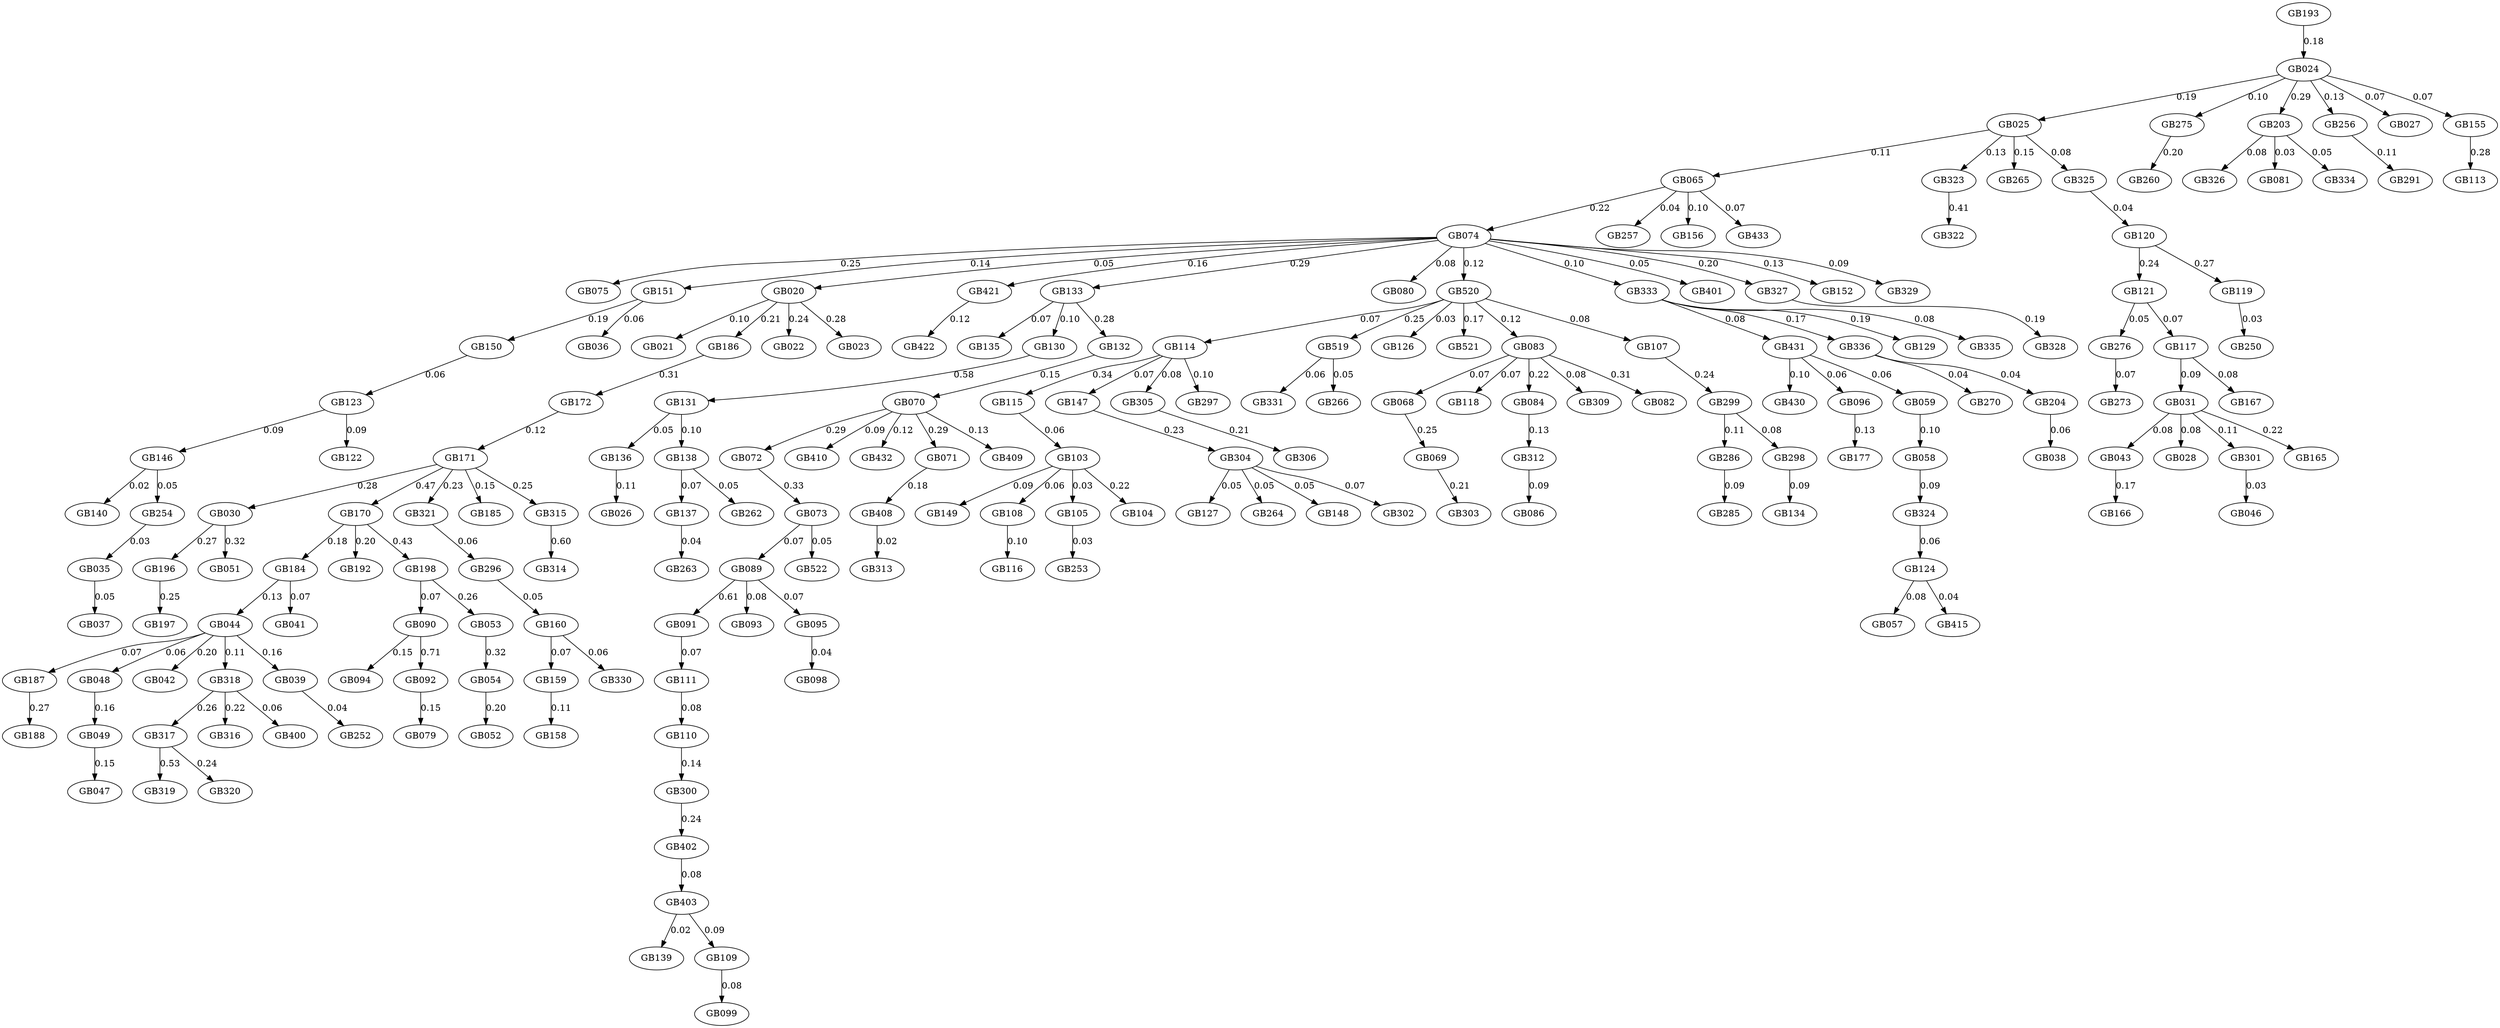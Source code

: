 digraph G {
   GB091 -> GB111 [label="0.07"];
   GB090 -> GB094 [label="0.15"];
   GB276 -> GB273 [label="0.07"];
   GB114 -> GB115 [label="0.34"];
   GB025 -> GB065 [label="0.11"];
   GB074 -> GB075 [label="0.25"];
   GB304 -> GB127 [label="0.05"];
   GB092 -> GB079 [label="0.15"];
   GB024 -> GB275 [label="0.10"];
   GB403 -> GB139 [label="0.02"];
   GB151 -> GB150 [label="0.19"];
   GB150 -> GB123 [label="0.06"];
   GB111 -> GB110 [label="0.08"];
   GB043 -> GB166 [label="0.17"];
   GB068 -> GB069 [label="0.25"];
   GB519 -> GB331 [label="0.06"];
   GB431 -> GB430 [label="0.10"];
   GB044 -> GB187 [label="0.07"];
   GB159 -> GB158 [label="0.11"];
   GB024 -> GB203 [label="0.29"];
   GB074 -> GB020 [label="0.05"];
   GB115 -> GB103 [label="0.06"];
   GB146 -> GB140 [label="0.02"];
   GB286 -> GB285 [label="0.09"];
   GB151 -> GB036 [label="0.06"];
   GB070 -> GB072 [label="0.29"];
   GB431 -> GB096 [label="0.06"];
   GB044 -> GB048 [label="0.06"];
   GB421 -> GB422 [label="0.12"];
   GB090 -> GB092 [label="0.71"];
   GB020 -> GB021 [label="0.10"];
   GB031 -> GB028 [label="0.08"];
   GB089 -> GB093 [label="0.08"];
   GB070 -> GB410 [label="0.09"];
   GB117 -> GB167 [label="0.08"];
   GB114 -> GB147 [label="0.07"];
   GB519 -> GB266 [label="0.05"];
   GB133 -> GB135 [label="0.07"];
   GB074 -> GB080 [label="0.08"];
   GB070 -> GB432 [label="0.12"];
   GB131 -> GB136 [label="0.05"];
   GB121 -> GB117 [label="0.07"];
   GB301 -> GB046 [label="0.03"];
   GB147 -> GB304 [label="0.23"];
   GB520 -> GB519 [label="0.25"];
   GB058 -> GB324 [label="0.09"];
   GB103 -> GB149 [label="0.09"];
   GB138 -> GB137 [label="0.07"];
   GB044 -> GB042 [label="0.20"];
   GB096 -> GB177 [label="0.13"];
   GB108 -> GB116 [label="0.10"];
   GB095 -> GB098 [label="0.04"];
   GB171 -> GB030 [label="0.28"];
   GB408 -> GB313 [label="0.02"];
   GB304 -> GB264 [label="0.05"];
   GB103 -> GB105 [label="0.03"];
   GB184 -> GB044 [label="0.13"];
   GB133 -> GB130 [label="0.10"];
   GB299 -> GB298 [label="0.08"];
   GB186 -> GB172 [label="0.31"];
   GB520 -> GB126 [label="0.03"];
   GB275 -> GB260 [label="0.20"];
   GB336 -> GB270 [label="0.04"];
   GB193 -> GB024 [label="0.18"];
   GB520 -> GB521 [label="0.17"];
   GB323 -> GB322 [label="0.41"];
   GB103 -> GB108 [label="0.06"];
   GB044 -> GB318 [label="0.11"];
   GB256 -> GB291 [label="0.11"];
   GB170 -> GB184 [label="0.18"];
   GB171 -> GB321 [label="0.23"];
   GB146 -> GB254 [label="0.05"];
   GB520 -> GB114 [label="0.07"];
   GB031 -> GB165 [label="0.22"];
   GB083 -> GB118 [label="0.07"];
   GB024 -> GB027 [label="0.07"];
   GB035 -> GB037 [label="0.05"];
   GB123 -> GB146 [label="0.09"];
   GB049 -> GB047 [label="0.15"];
   GB336 -> GB204 [label="0.04"];
   GB070 -> GB071 [label="0.29"];
   GB109 -> GB099 [label="0.08"];
   GB105 -> GB253 [label="0.03"];
   GB120 -> GB121 [label="0.24"];
   GB305 -> GB306 [label="0.21"];
   GB317 -> GB319 [label="0.53"];
   GB031 -> GB301 [label="0.11"];
   GB020 -> GB022 [label="0.24"];
   GB187 -> GB188 [label="0.27"];
   GB403 -> GB109 [label="0.09"];
   GB107 -> GB299 [label="0.24"];
   GB054 -> GB052 [label="0.20"];
   GB171 -> GB185 [label="0.15"];
   GB160 -> GB330 [label="0.06"];
   GB039 -> GB252 [label="0.04"];
   GB196 -> GB197 [label="0.25"];
   GB315 -> GB314 [label="0.60"];
   GB124 -> GB057 [label="0.08"];
   GB300 -> GB402 [label="0.24"];
   GB025 -> GB265 [label="0.15"];
   GB304 -> GB148 [label="0.05"];
   GB402 -> GB403 [label="0.08"];
   GB020 -> GB186 [label="0.21"];
   GB103 -> GB104 [label="0.22"];
   GB044 -> GB039 [label="0.16"];
   GB089 -> GB091 [label="0.61"];
   GB124 -> GB415 [label="0.04"];
   GB069 -> GB303 [label="0.21"];
   GB074 -> GB151 [label="0.14"];
   GB333 -> GB431 [label="0.08"];
   GB171 -> GB315 [label="0.25"];
   GB520 -> GB083 [label="0.12"];
   GB083 -> GB068 [label="0.07"];
   GB074 -> GB333 [label="0.10"];
   GB132 -> GB070 [label="0.15"];
   GB204 -> GB038 [label="0.06"];
   GB318 -> GB316 [label="0.22"];
   GB073 -> GB522 [label="0.05"];
   GB155 -> GB113 [label="0.28"];
   GB131 -> GB138 [label="0.10"];
   GB333 -> GB336 [label="0.17"];
   GB025 -> GB325 [label="0.08"];
   GB170 -> GB192 [label="0.20"];
   GB123 -> GB122 [label="0.09"];
   GB136 -> GB026 [label="0.11"];
   GB203 -> GB326 [label="0.08"];
   GB084 -> GB312 [label="0.13"];
   GB312 -> GB086 [label="0.09"];
   GB074 -> GB401 [label="0.05"];
   GB325 -> GB120 [label="0.04"];
   GB119 -> GB250 [label="0.03"];
   GB333 -> GB129 [label="0.19"];
   GB072 -> GB073 [label="0.33"];
   GB333 -> GB335 [label="0.08"];
   GB321 -> GB296 [label="0.06"];
   GB071 -> GB408 [label="0.18"];
   GB317 -> GB320 [label="0.24"];
   GB074 -> GB327 [label="0.20"];
   GB083 -> GB309 [label="0.08"];
   GB184 -> GB041 [label="0.07"];
   GB298 -> GB134 [label="0.09"];
   GB198 -> GB090 [label="0.07"];
   GB172 -> GB171 [label="0.12"];
   GB520 -> GB107 [label="0.08"];
   GB138 -> GB262 [label="0.05"];
   GB083 -> GB084 [label="0.22"];
   GB254 -> GB035 [label="0.03"];
   GB024 -> GB025 [label="0.19"];
   GB121 -> GB276 [label="0.05"];
   GB030 -> GB196 [label="0.27"];
   GB065 -> GB257 [label="0.04"];
   GB065 -> GB074 [label="0.22"];
   GB083 -> GB082 [label="0.31"];
   GB020 -> GB023 [label="0.28"];
   GB318 -> GB400 [label="0.06"];
   GB137 -> GB263 [label="0.04"];
   GB117 -> GB031 [label="0.09"];
   GB198 -> GB053 [label="0.26"];
   GB170 -> GB198 [label="0.43"];
   GB203 -> GB081 [label="0.03"];
   GB024 -> GB256 [label="0.13"];
   GB171 -> GB170 [label="0.47"];
   GB120 -> GB119 [label="0.27"];
   GB203 -> GB334 [label="0.05"];
   GB074 -> GB421 [label="0.16"];
   GB130 -> GB131 [label="0.58"];
   GB048 -> GB049 [label="0.16"];
   GB327 -> GB328 [label="0.19"];
   GB074 -> GB520 [label="0.12"];
   GB053 -> GB054 [label="0.32"];
   GB299 -> GB286 [label="0.11"];
   GB133 -> GB132 [label="0.28"];
   GB074 -> GB133 [label="0.29"];
   GB110 -> GB300 [label="0.14"];
   GB304 -> GB302 [label="0.07"];
   GB324 -> GB124 [label="0.06"];
   GB031 -> GB043 [label="0.08"];
   GB059 -> GB058 [label="0.10"];
   GB030 -> GB051 [label="0.32"];
   GB114 -> GB297 [label="0.10"];
   GB025 -> GB323 [label="0.13"];
   GB065 -> GB156 [label="0.10"];
   GB070 -> GB409 [label="0.13"];
   GB318 -> GB317 [label="0.26"];
   GB160 -> GB159 [label="0.07"];
   GB431 -> GB059 [label="0.06"];
   GB065 -> GB433 [label="0.07"];
   GB089 -> GB095 [label="0.07"];
   GB073 -> GB089 [label="0.07"];
   GB074 -> GB152 [label="0.13"];
   GB114 -> GB305 [label="0.08"];
   GB024 -> GB155 [label="0.07"];
   GB296 -> GB160 [label="0.05"];
   GB074 -> GB329 [label="0.09"];
   GB080;
   GB081;
   GB082;
   GB270;
   GB084;
   GB276;
   GB086;
   GB089;
   GB160;
   GB167;
   GB166;
   GB165;
   GB083;
   GB408;
   GB409;
   GB320;
   GB400;
   GB401;
   GB402;
   GB403;
   GB138;
   GB275;
   GB139;
   GB250;
   GB079;
   GB264;
   GB265;
   GB266;
   GB071;
   GB070;
   GB073;
   GB263;
   GB039;
   GB131;
   GB273;
   GB068;
   GB069;
   GB065;
   GB327;
   GB188;
   GB058;
   GB185;
   GB184;
   GB187;
   GB186;
   GB091;
   GB159;
   GB177;
   GB170;
   GB171;
   GB172;
   GB052;
   GB325;
   GB324;
   GB059;
   GB326;
   GB321;
   GB042;
   GB323;
   GB322;
   GB053;
   GB203;
   GB051;
   GB298;
   GB057;
   GB328;
   GB204;
   GB054;
   GB198;
   GB099;
   GB192;
   GB193;
   GB098;
   GB196;
   GB197;
   GB519;
   GB291;
   GB297;
   GB296;
   GB299;
   GB123;
   GB049;
   GB103;
   GB105;
   GB104;
   GB107;
   GB109;
   GB108;
   GB336;
   GB334;
   GB335;
   GB333;
   GB330;
   GB331;
   GB522;
   GB521;
   GB520;
   GB318;
   GB148;
   GB286;
   GB285;
   GB113;
   GB110;
   GB111;
   GB116;
   GB117;
   GB114;
   GB115;
   GB118;
   GB119;
   GB147;
   GB303;
   GB302;
   GB301;
   GB317;
   GB306;
   GB305;
   GB304;
   GB309;
   GB431;
   GB430;
   GB433;
   GB432;
   GB075;
   GB044;
   GB046;
   GB047;
   GB041;
   GB129;
   GB043;
   GB127;
   GB126;
   GB124;
   GB048;
   GB122;
   GB121;
   GB120;
   GB254;
   GB257;
   GB256;
   GB149;
   GB319;
   GB253;
   GB252;
   GB314;
   GB315;
   GB316;
   GB146;
   GB140;
   GB312;
   GB313;
   GB300;
   GB422;
   GB421;
   GB031;
   GB030;
   GB035;
   GB037;
   GB036;
   GB130;
   GB038;
   GB132;
   GB133;
   GB134;
   GB135;
   GB136;
   GB137;
   GB096;
   GB095;
   GB094;
   GB093;
   GB092;
   GB158;
   GB090;
   GB156;
   GB260;
   GB155;
   GB152;
   GB150;
   GB151;
   GB410;
   GB329;
   GB262;
   GB415;
   GB072;
   GB074;
   GB022;
   GB023;
   GB020;
   GB021;
   GB026;
   GB027;
   GB024;
   GB025;
   GB028;

}
